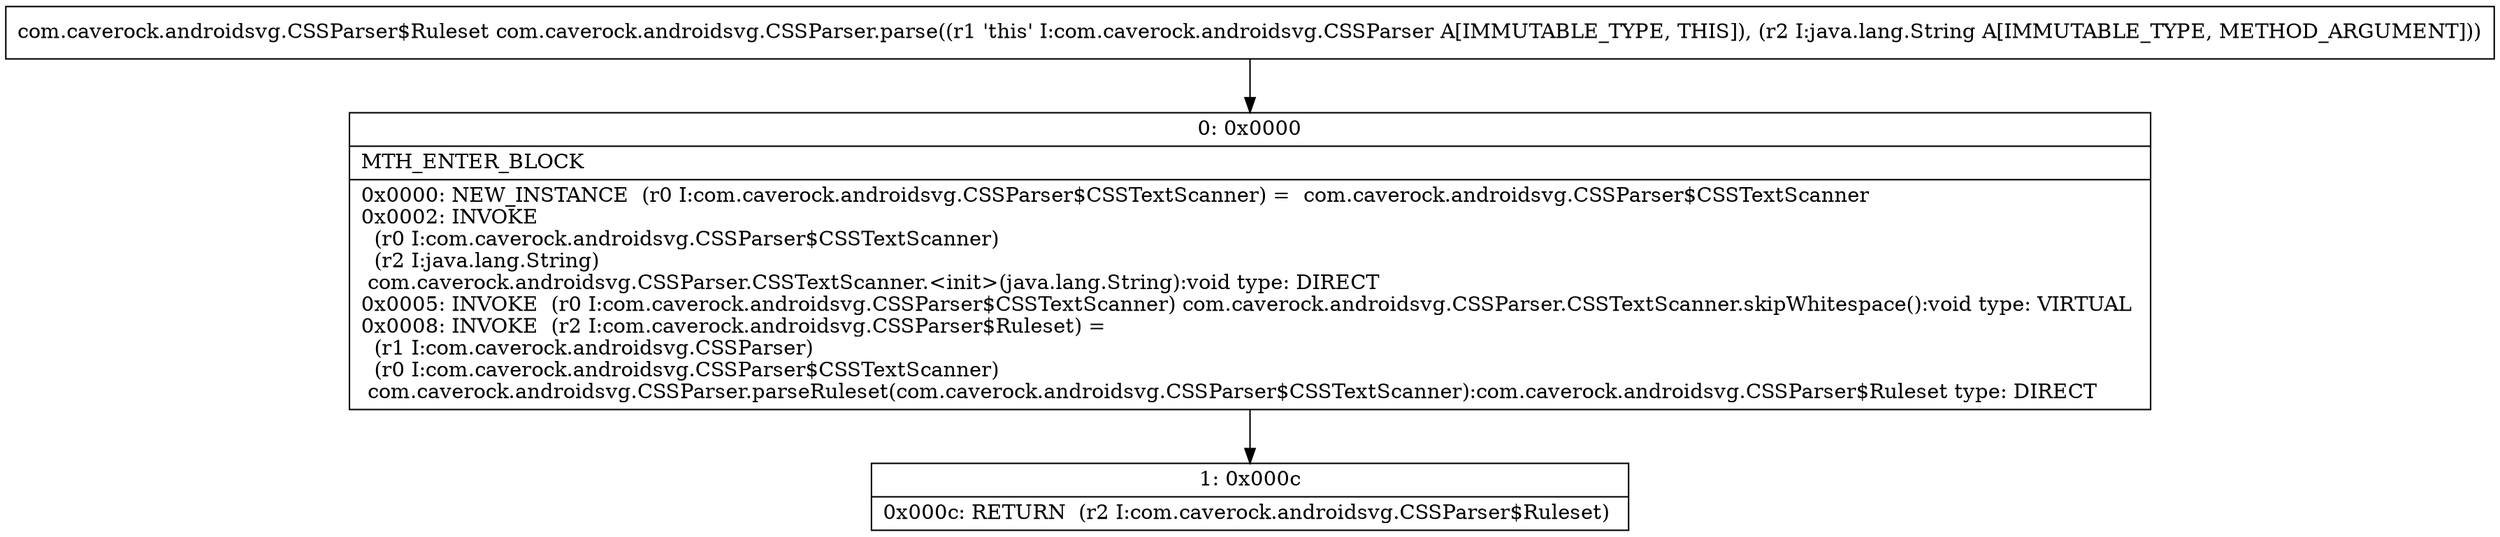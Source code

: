 digraph "CFG forcom.caverock.androidsvg.CSSParser.parse(Ljava\/lang\/String;)Lcom\/caverock\/androidsvg\/CSSParser$Ruleset;" {
Node_0 [shape=record,label="{0\:\ 0x0000|MTH_ENTER_BLOCK\l|0x0000: NEW_INSTANCE  (r0 I:com.caverock.androidsvg.CSSParser$CSSTextScanner) =  com.caverock.androidsvg.CSSParser$CSSTextScanner \l0x0002: INVOKE  \l  (r0 I:com.caverock.androidsvg.CSSParser$CSSTextScanner)\l  (r2 I:java.lang.String)\l com.caverock.androidsvg.CSSParser.CSSTextScanner.\<init\>(java.lang.String):void type: DIRECT \l0x0005: INVOKE  (r0 I:com.caverock.androidsvg.CSSParser$CSSTextScanner) com.caverock.androidsvg.CSSParser.CSSTextScanner.skipWhitespace():void type: VIRTUAL \l0x0008: INVOKE  (r2 I:com.caverock.androidsvg.CSSParser$Ruleset) = \l  (r1 I:com.caverock.androidsvg.CSSParser)\l  (r0 I:com.caverock.androidsvg.CSSParser$CSSTextScanner)\l com.caverock.androidsvg.CSSParser.parseRuleset(com.caverock.androidsvg.CSSParser$CSSTextScanner):com.caverock.androidsvg.CSSParser$Ruleset type: DIRECT \l}"];
Node_1 [shape=record,label="{1\:\ 0x000c|0x000c: RETURN  (r2 I:com.caverock.androidsvg.CSSParser$Ruleset) \l}"];
MethodNode[shape=record,label="{com.caverock.androidsvg.CSSParser$Ruleset com.caverock.androidsvg.CSSParser.parse((r1 'this' I:com.caverock.androidsvg.CSSParser A[IMMUTABLE_TYPE, THIS]), (r2 I:java.lang.String A[IMMUTABLE_TYPE, METHOD_ARGUMENT])) }"];
MethodNode -> Node_0;
Node_0 -> Node_1;
}

